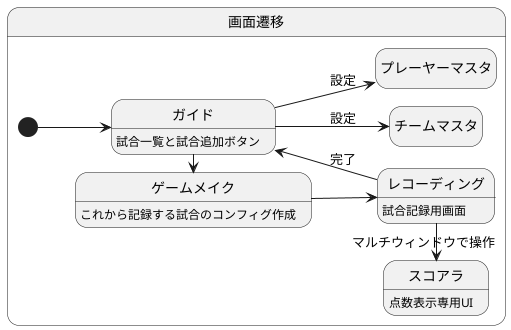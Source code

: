 @startuml view
hide empty description
left to right direction

state 画面遷移 {
state "ガイド" as guide : 試合一覧と試合追加ボタン
state "レコーディング" as r : 試合記録用画面
state "ゲームメイク" as m : これから記録する試合のコンフィグ作成
state "スコアラ" as s : 点数表示専用UI
[*] -down-> guide
guide --> プレーヤーマスタ: 設定
guide --> チームマスタ: 設定
guide -> m
m --> r
r -> guide : 完了
r -> s : マルチウィンドウで操作
}



@enduml